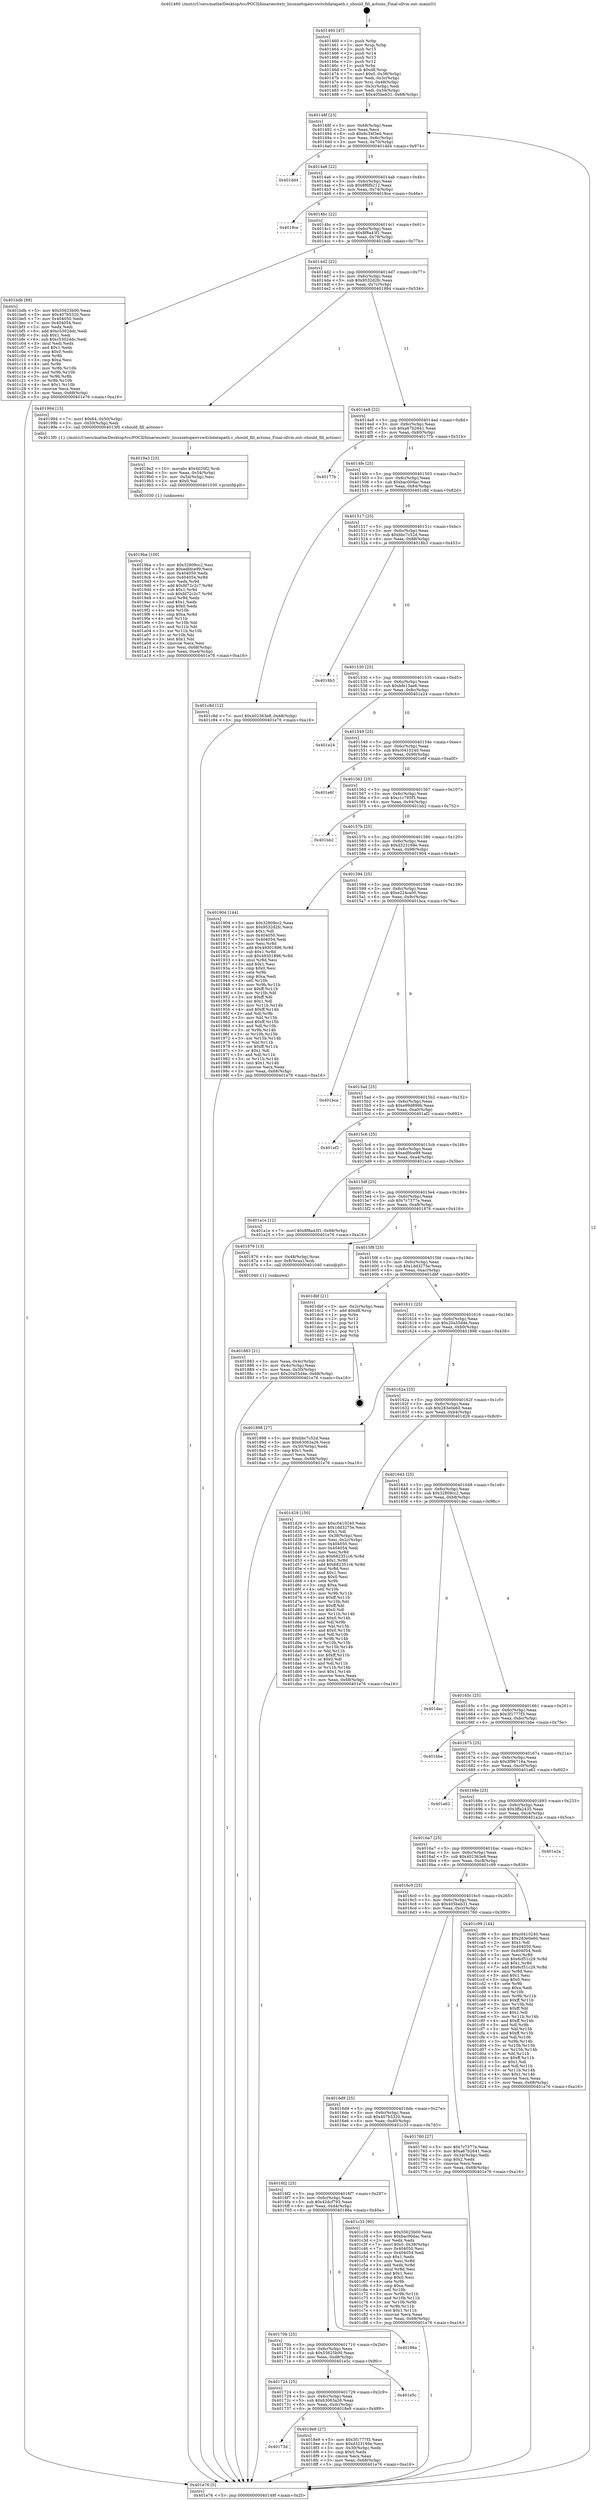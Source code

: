 digraph "0x401460" {
  label = "0x401460 (/mnt/c/Users/mathe/Desktop/tcc/POCII/binaries/extr_linuxnetopenvswitchdatapath.c_should_fill_actions_Final-ollvm.out::main(0))"
  labelloc = "t"
  node[shape=record]

  Entry [label="",width=0.3,height=0.3,shape=circle,fillcolor=black,style=filled]
  "0x40148f" [label="{
     0x40148f [23]\l
     | [instrs]\l
     &nbsp;&nbsp;0x40148f \<+3\>: mov -0x68(%rbp),%eax\l
     &nbsp;&nbsp;0x401492 \<+2\>: mov %eax,%ecx\l
     &nbsp;&nbsp;0x401494 \<+6\>: sub $0x8c34f3e0,%ecx\l
     &nbsp;&nbsp;0x40149a \<+3\>: mov %eax,-0x6c(%rbp)\l
     &nbsp;&nbsp;0x40149d \<+3\>: mov %ecx,-0x70(%rbp)\l
     &nbsp;&nbsp;0x4014a0 \<+6\>: je 0000000000401dd4 \<main+0x974\>\l
  }"]
  "0x401dd4" [label="{
     0x401dd4\l
  }", style=dashed]
  "0x4014a6" [label="{
     0x4014a6 [22]\l
     | [instrs]\l
     &nbsp;&nbsp;0x4014a6 \<+5\>: jmp 00000000004014ab \<main+0x4b\>\l
     &nbsp;&nbsp;0x4014ab \<+3\>: mov -0x6c(%rbp),%eax\l
     &nbsp;&nbsp;0x4014ae \<+5\>: sub $0x8f6fb212,%eax\l
     &nbsp;&nbsp;0x4014b3 \<+3\>: mov %eax,-0x74(%rbp)\l
     &nbsp;&nbsp;0x4014b6 \<+6\>: je 00000000004018ce \<main+0x46e\>\l
  }"]
  Exit [label="",width=0.3,height=0.3,shape=circle,fillcolor=black,style=filled,peripheries=2]
  "0x4018ce" [label="{
     0x4018ce\l
  }", style=dashed]
  "0x4014bc" [label="{
     0x4014bc [22]\l
     | [instrs]\l
     &nbsp;&nbsp;0x4014bc \<+5\>: jmp 00000000004014c1 \<main+0x61\>\l
     &nbsp;&nbsp;0x4014c1 \<+3\>: mov -0x6c(%rbp),%eax\l
     &nbsp;&nbsp;0x4014c4 \<+5\>: sub $0x8f8a43f1,%eax\l
     &nbsp;&nbsp;0x4014c9 \<+3\>: mov %eax,-0x78(%rbp)\l
     &nbsp;&nbsp;0x4014cc \<+6\>: je 0000000000401bdb \<main+0x77b\>\l
  }"]
  "0x4019ba" [label="{
     0x4019ba [100]\l
     | [instrs]\l
     &nbsp;&nbsp;0x4019ba \<+5\>: mov $0x32809cc2,%esi\l
     &nbsp;&nbsp;0x4019bf \<+5\>: mov $0xedfdce99,%ecx\l
     &nbsp;&nbsp;0x4019c4 \<+7\>: mov 0x404050,%edx\l
     &nbsp;&nbsp;0x4019cb \<+8\>: mov 0x404054,%r8d\l
     &nbsp;&nbsp;0x4019d3 \<+3\>: mov %edx,%r9d\l
     &nbsp;&nbsp;0x4019d6 \<+7\>: add $0xfd72c2c7,%r9d\l
     &nbsp;&nbsp;0x4019dd \<+4\>: sub $0x1,%r9d\l
     &nbsp;&nbsp;0x4019e1 \<+7\>: sub $0xfd72c2c7,%r9d\l
     &nbsp;&nbsp;0x4019e8 \<+4\>: imul %r9d,%edx\l
     &nbsp;&nbsp;0x4019ec \<+3\>: and $0x1,%edx\l
     &nbsp;&nbsp;0x4019ef \<+3\>: cmp $0x0,%edx\l
     &nbsp;&nbsp;0x4019f2 \<+4\>: sete %r10b\l
     &nbsp;&nbsp;0x4019f6 \<+4\>: cmp $0xa,%r8d\l
     &nbsp;&nbsp;0x4019fa \<+4\>: setl %r11b\l
     &nbsp;&nbsp;0x4019fe \<+3\>: mov %r10b,%bl\l
     &nbsp;&nbsp;0x401a01 \<+3\>: and %r11b,%bl\l
     &nbsp;&nbsp;0x401a04 \<+3\>: xor %r11b,%r10b\l
     &nbsp;&nbsp;0x401a07 \<+3\>: or %r10b,%bl\l
     &nbsp;&nbsp;0x401a0a \<+3\>: test $0x1,%bl\l
     &nbsp;&nbsp;0x401a0d \<+3\>: cmovne %ecx,%esi\l
     &nbsp;&nbsp;0x401a10 \<+3\>: mov %esi,-0x68(%rbp)\l
     &nbsp;&nbsp;0x401a13 \<+6\>: mov %eax,-0xe4(%rbp)\l
     &nbsp;&nbsp;0x401a19 \<+5\>: jmp 0000000000401e76 \<main+0xa16\>\l
  }"]
  "0x401bdb" [label="{
     0x401bdb [88]\l
     | [instrs]\l
     &nbsp;&nbsp;0x401bdb \<+5\>: mov $0x55625b00,%eax\l
     &nbsp;&nbsp;0x401be0 \<+5\>: mov $0x407b5320,%ecx\l
     &nbsp;&nbsp;0x401be5 \<+7\>: mov 0x404050,%edx\l
     &nbsp;&nbsp;0x401bec \<+7\>: mov 0x404054,%esi\l
     &nbsp;&nbsp;0x401bf3 \<+2\>: mov %edx,%edi\l
     &nbsp;&nbsp;0x401bf5 \<+6\>: add $0xc5302ddc,%edi\l
     &nbsp;&nbsp;0x401bfb \<+3\>: sub $0x1,%edi\l
     &nbsp;&nbsp;0x401bfe \<+6\>: sub $0xc5302ddc,%edi\l
     &nbsp;&nbsp;0x401c04 \<+3\>: imul %edi,%edx\l
     &nbsp;&nbsp;0x401c07 \<+3\>: and $0x1,%edx\l
     &nbsp;&nbsp;0x401c0a \<+3\>: cmp $0x0,%edx\l
     &nbsp;&nbsp;0x401c0d \<+4\>: sete %r8b\l
     &nbsp;&nbsp;0x401c11 \<+3\>: cmp $0xa,%esi\l
     &nbsp;&nbsp;0x401c14 \<+4\>: setl %r9b\l
     &nbsp;&nbsp;0x401c18 \<+3\>: mov %r8b,%r10b\l
     &nbsp;&nbsp;0x401c1b \<+3\>: and %r9b,%r10b\l
     &nbsp;&nbsp;0x401c1e \<+3\>: xor %r9b,%r8b\l
     &nbsp;&nbsp;0x401c21 \<+3\>: or %r8b,%r10b\l
     &nbsp;&nbsp;0x401c24 \<+4\>: test $0x1,%r10b\l
     &nbsp;&nbsp;0x401c28 \<+3\>: cmovne %ecx,%eax\l
     &nbsp;&nbsp;0x401c2b \<+3\>: mov %eax,-0x68(%rbp)\l
     &nbsp;&nbsp;0x401c2e \<+5\>: jmp 0000000000401e76 \<main+0xa16\>\l
  }"]
  "0x4014d2" [label="{
     0x4014d2 [22]\l
     | [instrs]\l
     &nbsp;&nbsp;0x4014d2 \<+5\>: jmp 00000000004014d7 \<main+0x77\>\l
     &nbsp;&nbsp;0x4014d7 \<+3\>: mov -0x6c(%rbp),%eax\l
     &nbsp;&nbsp;0x4014da \<+5\>: sub $0x9532d2fc,%eax\l
     &nbsp;&nbsp;0x4014df \<+3\>: mov %eax,-0x7c(%rbp)\l
     &nbsp;&nbsp;0x4014e2 \<+6\>: je 0000000000401994 \<main+0x534\>\l
  }"]
  "0x4019a3" [label="{
     0x4019a3 [23]\l
     | [instrs]\l
     &nbsp;&nbsp;0x4019a3 \<+10\>: movabs $0x4020f2,%rdi\l
     &nbsp;&nbsp;0x4019ad \<+3\>: mov %eax,-0x54(%rbp)\l
     &nbsp;&nbsp;0x4019b0 \<+3\>: mov -0x54(%rbp),%esi\l
     &nbsp;&nbsp;0x4019b3 \<+2\>: mov $0x0,%al\l
     &nbsp;&nbsp;0x4019b5 \<+5\>: call 0000000000401030 \<printf@plt\>\l
     | [calls]\l
     &nbsp;&nbsp;0x401030 \{1\} (unknown)\l
  }"]
  "0x401994" [label="{
     0x401994 [15]\l
     | [instrs]\l
     &nbsp;&nbsp;0x401994 \<+7\>: movl $0x64,-0x50(%rbp)\l
     &nbsp;&nbsp;0x40199b \<+3\>: mov -0x50(%rbp),%edi\l
     &nbsp;&nbsp;0x40199e \<+5\>: call 00000000004013f0 \<should_fill_actions\>\l
     | [calls]\l
     &nbsp;&nbsp;0x4013f0 \{1\} (/mnt/c/Users/mathe/Desktop/tcc/POCII/binaries/extr_linuxnetopenvswitchdatapath.c_should_fill_actions_Final-ollvm.out::should_fill_actions)\l
  }"]
  "0x4014e8" [label="{
     0x4014e8 [22]\l
     | [instrs]\l
     &nbsp;&nbsp;0x4014e8 \<+5\>: jmp 00000000004014ed \<main+0x8d\>\l
     &nbsp;&nbsp;0x4014ed \<+3\>: mov -0x6c(%rbp),%eax\l
     &nbsp;&nbsp;0x4014f0 \<+5\>: sub $0xa67b2641,%eax\l
     &nbsp;&nbsp;0x4014f5 \<+3\>: mov %eax,-0x80(%rbp)\l
     &nbsp;&nbsp;0x4014f8 \<+6\>: je 000000000040177b \<main+0x31b\>\l
  }"]
  "0x40173d" [label="{
     0x40173d\l
  }", style=dashed]
  "0x40177b" [label="{
     0x40177b\l
  }", style=dashed]
  "0x4014fe" [label="{
     0x4014fe [25]\l
     | [instrs]\l
     &nbsp;&nbsp;0x4014fe \<+5\>: jmp 0000000000401503 \<main+0xa3\>\l
     &nbsp;&nbsp;0x401503 \<+3\>: mov -0x6c(%rbp),%eax\l
     &nbsp;&nbsp;0x401506 \<+5\>: sub $0xbac00dac,%eax\l
     &nbsp;&nbsp;0x40150b \<+6\>: mov %eax,-0x84(%rbp)\l
     &nbsp;&nbsp;0x401511 \<+6\>: je 0000000000401c8d \<main+0x82d\>\l
  }"]
  "0x4018e9" [label="{
     0x4018e9 [27]\l
     | [instrs]\l
     &nbsp;&nbsp;0x4018e9 \<+5\>: mov $0x3f1777f3,%eax\l
     &nbsp;&nbsp;0x4018ee \<+5\>: mov $0xd323169e,%ecx\l
     &nbsp;&nbsp;0x4018f3 \<+3\>: mov -0x30(%rbp),%edx\l
     &nbsp;&nbsp;0x4018f6 \<+3\>: cmp $0x0,%edx\l
     &nbsp;&nbsp;0x4018f9 \<+3\>: cmove %ecx,%eax\l
     &nbsp;&nbsp;0x4018fc \<+3\>: mov %eax,-0x68(%rbp)\l
     &nbsp;&nbsp;0x4018ff \<+5\>: jmp 0000000000401e76 \<main+0xa16\>\l
  }"]
  "0x401c8d" [label="{
     0x401c8d [12]\l
     | [instrs]\l
     &nbsp;&nbsp;0x401c8d \<+7\>: movl $0x402363e8,-0x68(%rbp)\l
     &nbsp;&nbsp;0x401c94 \<+5\>: jmp 0000000000401e76 \<main+0xa16\>\l
  }"]
  "0x401517" [label="{
     0x401517 [25]\l
     | [instrs]\l
     &nbsp;&nbsp;0x401517 \<+5\>: jmp 000000000040151c \<main+0xbc\>\l
     &nbsp;&nbsp;0x40151c \<+3\>: mov -0x6c(%rbp),%eax\l
     &nbsp;&nbsp;0x40151f \<+5\>: sub $0xbbc7c52d,%eax\l
     &nbsp;&nbsp;0x401524 \<+6\>: mov %eax,-0x88(%rbp)\l
     &nbsp;&nbsp;0x40152a \<+6\>: je 00000000004018b3 \<main+0x453\>\l
  }"]
  "0x401724" [label="{
     0x401724 [25]\l
     | [instrs]\l
     &nbsp;&nbsp;0x401724 \<+5\>: jmp 0000000000401729 \<main+0x2c9\>\l
     &nbsp;&nbsp;0x401729 \<+3\>: mov -0x6c(%rbp),%eax\l
     &nbsp;&nbsp;0x40172c \<+5\>: sub $0x63063a26,%eax\l
     &nbsp;&nbsp;0x401731 \<+6\>: mov %eax,-0xdc(%rbp)\l
     &nbsp;&nbsp;0x401737 \<+6\>: je 00000000004018e9 \<main+0x489\>\l
  }"]
  "0x4018b3" [label="{
     0x4018b3\l
  }", style=dashed]
  "0x401530" [label="{
     0x401530 [25]\l
     | [instrs]\l
     &nbsp;&nbsp;0x401530 \<+5\>: jmp 0000000000401535 \<main+0xd5\>\l
     &nbsp;&nbsp;0x401535 \<+3\>: mov -0x6c(%rbp),%eax\l
     &nbsp;&nbsp;0x401538 \<+5\>: sub $0xbfe13ae6,%eax\l
     &nbsp;&nbsp;0x40153d \<+6\>: mov %eax,-0x8c(%rbp)\l
     &nbsp;&nbsp;0x401543 \<+6\>: je 0000000000401e24 \<main+0x9c4\>\l
  }"]
  "0x401e5c" [label="{
     0x401e5c\l
  }", style=dashed]
  "0x401e24" [label="{
     0x401e24\l
  }", style=dashed]
  "0x401549" [label="{
     0x401549 [25]\l
     | [instrs]\l
     &nbsp;&nbsp;0x401549 \<+5\>: jmp 000000000040154e \<main+0xee\>\l
     &nbsp;&nbsp;0x40154e \<+3\>: mov -0x6c(%rbp),%eax\l
     &nbsp;&nbsp;0x401551 \<+5\>: sub $0xc0410240,%eax\l
     &nbsp;&nbsp;0x401556 \<+6\>: mov %eax,-0x90(%rbp)\l
     &nbsp;&nbsp;0x40155c \<+6\>: je 0000000000401e6f \<main+0xa0f\>\l
  }"]
  "0x40170b" [label="{
     0x40170b [25]\l
     | [instrs]\l
     &nbsp;&nbsp;0x40170b \<+5\>: jmp 0000000000401710 \<main+0x2b0\>\l
     &nbsp;&nbsp;0x401710 \<+3\>: mov -0x6c(%rbp),%eax\l
     &nbsp;&nbsp;0x401713 \<+5\>: sub $0x55625b00,%eax\l
     &nbsp;&nbsp;0x401718 \<+6\>: mov %eax,-0xd8(%rbp)\l
     &nbsp;&nbsp;0x40171e \<+6\>: je 0000000000401e5c \<main+0x9fc\>\l
  }"]
  "0x401e6f" [label="{
     0x401e6f\l
  }", style=dashed]
  "0x401562" [label="{
     0x401562 [25]\l
     | [instrs]\l
     &nbsp;&nbsp;0x401562 \<+5\>: jmp 0000000000401567 \<main+0x107\>\l
     &nbsp;&nbsp;0x401567 \<+3\>: mov -0x6c(%rbp),%eax\l
     &nbsp;&nbsp;0x40156a \<+5\>: sub $0xc1c785f5,%eax\l
     &nbsp;&nbsp;0x40156f \<+6\>: mov %eax,-0x94(%rbp)\l
     &nbsp;&nbsp;0x401575 \<+6\>: je 0000000000401bb2 \<main+0x752\>\l
  }"]
  "0x40186a" [label="{
     0x40186a\l
  }", style=dashed]
  "0x401bb2" [label="{
     0x401bb2\l
  }", style=dashed]
  "0x40157b" [label="{
     0x40157b [25]\l
     | [instrs]\l
     &nbsp;&nbsp;0x40157b \<+5\>: jmp 0000000000401580 \<main+0x120\>\l
     &nbsp;&nbsp;0x401580 \<+3\>: mov -0x6c(%rbp),%eax\l
     &nbsp;&nbsp;0x401583 \<+5\>: sub $0xd323169e,%eax\l
     &nbsp;&nbsp;0x401588 \<+6\>: mov %eax,-0x98(%rbp)\l
     &nbsp;&nbsp;0x40158e \<+6\>: je 0000000000401904 \<main+0x4a4\>\l
  }"]
  "0x4016f2" [label="{
     0x4016f2 [25]\l
     | [instrs]\l
     &nbsp;&nbsp;0x4016f2 \<+5\>: jmp 00000000004016f7 \<main+0x297\>\l
     &nbsp;&nbsp;0x4016f7 \<+3\>: mov -0x6c(%rbp),%eax\l
     &nbsp;&nbsp;0x4016fa \<+5\>: sub $0x42dcf793,%eax\l
     &nbsp;&nbsp;0x4016ff \<+6\>: mov %eax,-0xd4(%rbp)\l
     &nbsp;&nbsp;0x401705 \<+6\>: je 000000000040186a \<main+0x40a\>\l
  }"]
  "0x401904" [label="{
     0x401904 [144]\l
     | [instrs]\l
     &nbsp;&nbsp;0x401904 \<+5\>: mov $0x32809cc2,%eax\l
     &nbsp;&nbsp;0x401909 \<+5\>: mov $0x9532d2fc,%ecx\l
     &nbsp;&nbsp;0x40190e \<+2\>: mov $0x1,%dl\l
     &nbsp;&nbsp;0x401910 \<+7\>: mov 0x404050,%esi\l
     &nbsp;&nbsp;0x401917 \<+7\>: mov 0x404054,%edi\l
     &nbsp;&nbsp;0x40191e \<+3\>: mov %esi,%r8d\l
     &nbsp;&nbsp;0x401921 \<+7\>: add $0x49301896,%r8d\l
     &nbsp;&nbsp;0x401928 \<+4\>: sub $0x1,%r8d\l
     &nbsp;&nbsp;0x40192c \<+7\>: sub $0x49301896,%r8d\l
     &nbsp;&nbsp;0x401933 \<+4\>: imul %r8d,%esi\l
     &nbsp;&nbsp;0x401937 \<+3\>: and $0x1,%esi\l
     &nbsp;&nbsp;0x40193a \<+3\>: cmp $0x0,%esi\l
     &nbsp;&nbsp;0x40193d \<+4\>: sete %r9b\l
     &nbsp;&nbsp;0x401941 \<+3\>: cmp $0xa,%edi\l
     &nbsp;&nbsp;0x401944 \<+4\>: setl %r10b\l
     &nbsp;&nbsp;0x401948 \<+3\>: mov %r9b,%r11b\l
     &nbsp;&nbsp;0x40194b \<+4\>: xor $0xff,%r11b\l
     &nbsp;&nbsp;0x40194f \<+3\>: mov %r10b,%bl\l
     &nbsp;&nbsp;0x401952 \<+3\>: xor $0xff,%bl\l
     &nbsp;&nbsp;0x401955 \<+3\>: xor $0x1,%dl\l
     &nbsp;&nbsp;0x401958 \<+3\>: mov %r11b,%r14b\l
     &nbsp;&nbsp;0x40195b \<+4\>: and $0xff,%r14b\l
     &nbsp;&nbsp;0x40195f \<+3\>: and %dl,%r9b\l
     &nbsp;&nbsp;0x401962 \<+3\>: mov %bl,%r15b\l
     &nbsp;&nbsp;0x401965 \<+4\>: and $0xff,%r15b\l
     &nbsp;&nbsp;0x401969 \<+3\>: and %dl,%r10b\l
     &nbsp;&nbsp;0x40196c \<+3\>: or %r9b,%r14b\l
     &nbsp;&nbsp;0x40196f \<+3\>: or %r10b,%r15b\l
     &nbsp;&nbsp;0x401972 \<+3\>: xor %r15b,%r14b\l
     &nbsp;&nbsp;0x401975 \<+3\>: or %bl,%r11b\l
     &nbsp;&nbsp;0x401978 \<+4\>: xor $0xff,%r11b\l
     &nbsp;&nbsp;0x40197c \<+3\>: or $0x1,%dl\l
     &nbsp;&nbsp;0x40197f \<+3\>: and %dl,%r11b\l
     &nbsp;&nbsp;0x401982 \<+3\>: or %r11b,%r14b\l
     &nbsp;&nbsp;0x401985 \<+4\>: test $0x1,%r14b\l
     &nbsp;&nbsp;0x401989 \<+3\>: cmovne %ecx,%eax\l
     &nbsp;&nbsp;0x40198c \<+3\>: mov %eax,-0x68(%rbp)\l
     &nbsp;&nbsp;0x40198f \<+5\>: jmp 0000000000401e76 \<main+0xa16\>\l
  }"]
  "0x401594" [label="{
     0x401594 [25]\l
     | [instrs]\l
     &nbsp;&nbsp;0x401594 \<+5\>: jmp 0000000000401599 \<main+0x139\>\l
     &nbsp;&nbsp;0x401599 \<+3\>: mov -0x6c(%rbp),%eax\l
     &nbsp;&nbsp;0x40159c \<+5\>: sub $0xe224ca00,%eax\l
     &nbsp;&nbsp;0x4015a1 \<+6\>: mov %eax,-0x9c(%rbp)\l
     &nbsp;&nbsp;0x4015a7 \<+6\>: je 0000000000401bca \<main+0x76a\>\l
  }"]
  "0x401c33" [label="{
     0x401c33 [90]\l
     | [instrs]\l
     &nbsp;&nbsp;0x401c33 \<+5\>: mov $0x55625b00,%eax\l
     &nbsp;&nbsp;0x401c38 \<+5\>: mov $0xbac00dac,%ecx\l
     &nbsp;&nbsp;0x401c3d \<+2\>: xor %edx,%edx\l
     &nbsp;&nbsp;0x401c3f \<+7\>: movl $0x0,-0x38(%rbp)\l
     &nbsp;&nbsp;0x401c46 \<+7\>: mov 0x404050,%esi\l
     &nbsp;&nbsp;0x401c4d \<+7\>: mov 0x404054,%edi\l
     &nbsp;&nbsp;0x401c54 \<+3\>: sub $0x1,%edx\l
     &nbsp;&nbsp;0x401c57 \<+3\>: mov %esi,%r8d\l
     &nbsp;&nbsp;0x401c5a \<+3\>: add %edx,%r8d\l
     &nbsp;&nbsp;0x401c5d \<+4\>: imul %r8d,%esi\l
     &nbsp;&nbsp;0x401c61 \<+3\>: and $0x1,%esi\l
     &nbsp;&nbsp;0x401c64 \<+3\>: cmp $0x0,%esi\l
     &nbsp;&nbsp;0x401c67 \<+4\>: sete %r9b\l
     &nbsp;&nbsp;0x401c6b \<+3\>: cmp $0xa,%edi\l
     &nbsp;&nbsp;0x401c6e \<+4\>: setl %r10b\l
     &nbsp;&nbsp;0x401c72 \<+3\>: mov %r9b,%r11b\l
     &nbsp;&nbsp;0x401c75 \<+3\>: and %r10b,%r11b\l
     &nbsp;&nbsp;0x401c78 \<+3\>: xor %r10b,%r9b\l
     &nbsp;&nbsp;0x401c7b \<+3\>: or %r9b,%r11b\l
     &nbsp;&nbsp;0x401c7e \<+4\>: test $0x1,%r11b\l
     &nbsp;&nbsp;0x401c82 \<+3\>: cmovne %ecx,%eax\l
     &nbsp;&nbsp;0x401c85 \<+3\>: mov %eax,-0x68(%rbp)\l
     &nbsp;&nbsp;0x401c88 \<+5\>: jmp 0000000000401e76 \<main+0xa16\>\l
  }"]
  "0x401bca" [label="{
     0x401bca\l
  }", style=dashed]
  "0x4015ad" [label="{
     0x4015ad [25]\l
     | [instrs]\l
     &nbsp;&nbsp;0x4015ad \<+5\>: jmp 00000000004015b2 \<main+0x152\>\l
     &nbsp;&nbsp;0x4015b2 \<+3\>: mov -0x6c(%rbp),%eax\l
     &nbsp;&nbsp;0x4015b5 \<+5\>: sub $0xe99d899b,%eax\l
     &nbsp;&nbsp;0x4015ba \<+6\>: mov %eax,-0xa0(%rbp)\l
     &nbsp;&nbsp;0x4015c0 \<+6\>: je 0000000000401af2 \<main+0x692\>\l
  }"]
  "0x401883" [label="{
     0x401883 [21]\l
     | [instrs]\l
     &nbsp;&nbsp;0x401883 \<+3\>: mov %eax,-0x4c(%rbp)\l
     &nbsp;&nbsp;0x401886 \<+3\>: mov -0x4c(%rbp),%eax\l
     &nbsp;&nbsp;0x401889 \<+3\>: mov %eax,-0x30(%rbp)\l
     &nbsp;&nbsp;0x40188c \<+7\>: movl $0x20a55d4e,-0x68(%rbp)\l
     &nbsp;&nbsp;0x401893 \<+5\>: jmp 0000000000401e76 \<main+0xa16\>\l
  }"]
  "0x401af2" [label="{
     0x401af2\l
  }", style=dashed]
  "0x4015c6" [label="{
     0x4015c6 [25]\l
     | [instrs]\l
     &nbsp;&nbsp;0x4015c6 \<+5\>: jmp 00000000004015cb \<main+0x16b\>\l
     &nbsp;&nbsp;0x4015cb \<+3\>: mov -0x6c(%rbp),%eax\l
     &nbsp;&nbsp;0x4015ce \<+5\>: sub $0xedfdce99,%eax\l
     &nbsp;&nbsp;0x4015d3 \<+6\>: mov %eax,-0xa4(%rbp)\l
     &nbsp;&nbsp;0x4015d9 \<+6\>: je 0000000000401a1e \<main+0x5be\>\l
  }"]
  "0x401460" [label="{
     0x401460 [47]\l
     | [instrs]\l
     &nbsp;&nbsp;0x401460 \<+1\>: push %rbp\l
     &nbsp;&nbsp;0x401461 \<+3\>: mov %rsp,%rbp\l
     &nbsp;&nbsp;0x401464 \<+2\>: push %r15\l
     &nbsp;&nbsp;0x401466 \<+2\>: push %r14\l
     &nbsp;&nbsp;0x401468 \<+2\>: push %r13\l
     &nbsp;&nbsp;0x40146a \<+2\>: push %r12\l
     &nbsp;&nbsp;0x40146c \<+1\>: push %rbx\l
     &nbsp;&nbsp;0x40146d \<+7\>: sub $0xd8,%rsp\l
     &nbsp;&nbsp;0x401474 \<+7\>: movl $0x0,-0x38(%rbp)\l
     &nbsp;&nbsp;0x40147b \<+3\>: mov %edi,-0x3c(%rbp)\l
     &nbsp;&nbsp;0x40147e \<+4\>: mov %rsi,-0x48(%rbp)\l
     &nbsp;&nbsp;0x401482 \<+3\>: mov -0x3c(%rbp),%edi\l
     &nbsp;&nbsp;0x401485 \<+3\>: mov %edi,-0x34(%rbp)\l
     &nbsp;&nbsp;0x401488 \<+7\>: movl $0x405beb31,-0x68(%rbp)\l
  }"]
  "0x401a1e" [label="{
     0x401a1e [12]\l
     | [instrs]\l
     &nbsp;&nbsp;0x401a1e \<+7\>: movl $0x8f8a43f1,-0x68(%rbp)\l
     &nbsp;&nbsp;0x401a25 \<+5\>: jmp 0000000000401e76 \<main+0xa16\>\l
  }"]
  "0x4015df" [label="{
     0x4015df [25]\l
     | [instrs]\l
     &nbsp;&nbsp;0x4015df \<+5\>: jmp 00000000004015e4 \<main+0x184\>\l
     &nbsp;&nbsp;0x4015e4 \<+3\>: mov -0x6c(%rbp),%eax\l
     &nbsp;&nbsp;0x4015e7 \<+5\>: sub $0x7c7377e,%eax\l
     &nbsp;&nbsp;0x4015ec \<+6\>: mov %eax,-0xa8(%rbp)\l
     &nbsp;&nbsp;0x4015f2 \<+6\>: je 0000000000401876 \<main+0x416\>\l
  }"]
  "0x401e76" [label="{
     0x401e76 [5]\l
     | [instrs]\l
     &nbsp;&nbsp;0x401e76 \<+5\>: jmp 000000000040148f \<main+0x2f\>\l
  }"]
  "0x401876" [label="{
     0x401876 [13]\l
     | [instrs]\l
     &nbsp;&nbsp;0x401876 \<+4\>: mov -0x48(%rbp),%rax\l
     &nbsp;&nbsp;0x40187a \<+4\>: mov 0x8(%rax),%rdi\l
     &nbsp;&nbsp;0x40187e \<+5\>: call 0000000000401040 \<atoi@plt\>\l
     | [calls]\l
     &nbsp;&nbsp;0x401040 \{1\} (unknown)\l
  }"]
  "0x4015f8" [label="{
     0x4015f8 [25]\l
     | [instrs]\l
     &nbsp;&nbsp;0x4015f8 \<+5\>: jmp 00000000004015fd \<main+0x19d\>\l
     &nbsp;&nbsp;0x4015fd \<+3\>: mov -0x6c(%rbp),%eax\l
     &nbsp;&nbsp;0x401600 \<+5\>: sub $0x1dd3275e,%eax\l
     &nbsp;&nbsp;0x401605 \<+6\>: mov %eax,-0xac(%rbp)\l
     &nbsp;&nbsp;0x40160b \<+6\>: je 0000000000401dbf \<main+0x95f\>\l
  }"]
  "0x4016d9" [label="{
     0x4016d9 [25]\l
     | [instrs]\l
     &nbsp;&nbsp;0x4016d9 \<+5\>: jmp 00000000004016de \<main+0x27e\>\l
     &nbsp;&nbsp;0x4016de \<+3\>: mov -0x6c(%rbp),%eax\l
     &nbsp;&nbsp;0x4016e1 \<+5\>: sub $0x407b5320,%eax\l
     &nbsp;&nbsp;0x4016e6 \<+6\>: mov %eax,-0xd0(%rbp)\l
     &nbsp;&nbsp;0x4016ec \<+6\>: je 0000000000401c33 \<main+0x7d3\>\l
  }"]
  "0x401dbf" [label="{
     0x401dbf [21]\l
     | [instrs]\l
     &nbsp;&nbsp;0x401dbf \<+3\>: mov -0x2c(%rbp),%eax\l
     &nbsp;&nbsp;0x401dc2 \<+7\>: add $0xd8,%rsp\l
     &nbsp;&nbsp;0x401dc9 \<+1\>: pop %rbx\l
     &nbsp;&nbsp;0x401dca \<+2\>: pop %r12\l
     &nbsp;&nbsp;0x401dcc \<+2\>: pop %r13\l
     &nbsp;&nbsp;0x401dce \<+2\>: pop %r14\l
     &nbsp;&nbsp;0x401dd0 \<+2\>: pop %r15\l
     &nbsp;&nbsp;0x401dd2 \<+1\>: pop %rbp\l
     &nbsp;&nbsp;0x401dd3 \<+1\>: ret\l
  }"]
  "0x401611" [label="{
     0x401611 [25]\l
     | [instrs]\l
     &nbsp;&nbsp;0x401611 \<+5\>: jmp 0000000000401616 \<main+0x1b6\>\l
     &nbsp;&nbsp;0x401616 \<+3\>: mov -0x6c(%rbp),%eax\l
     &nbsp;&nbsp;0x401619 \<+5\>: sub $0x20a55d4e,%eax\l
     &nbsp;&nbsp;0x40161e \<+6\>: mov %eax,-0xb0(%rbp)\l
     &nbsp;&nbsp;0x401624 \<+6\>: je 0000000000401898 \<main+0x438\>\l
  }"]
  "0x401760" [label="{
     0x401760 [27]\l
     | [instrs]\l
     &nbsp;&nbsp;0x401760 \<+5\>: mov $0x7c7377e,%eax\l
     &nbsp;&nbsp;0x401765 \<+5\>: mov $0xa67b2641,%ecx\l
     &nbsp;&nbsp;0x40176a \<+3\>: mov -0x34(%rbp),%edx\l
     &nbsp;&nbsp;0x40176d \<+3\>: cmp $0x2,%edx\l
     &nbsp;&nbsp;0x401770 \<+3\>: cmovne %ecx,%eax\l
     &nbsp;&nbsp;0x401773 \<+3\>: mov %eax,-0x68(%rbp)\l
     &nbsp;&nbsp;0x401776 \<+5\>: jmp 0000000000401e76 \<main+0xa16\>\l
  }"]
  "0x401898" [label="{
     0x401898 [27]\l
     | [instrs]\l
     &nbsp;&nbsp;0x401898 \<+5\>: mov $0xbbc7c52d,%eax\l
     &nbsp;&nbsp;0x40189d \<+5\>: mov $0x63063a26,%ecx\l
     &nbsp;&nbsp;0x4018a2 \<+3\>: mov -0x30(%rbp),%edx\l
     &nbsp;&nbsp;0x4018a5 \<+3\>: cmp $0x1,%edx\l
     &nbsp;&nbsp;0x4018a8 \<+3\>: cmovl %ecx,%eax\l
     &nbsp;&nbsp;0x4018ab \<+3\>: mov %eax,-0x68(%rbp)\l
     &nbsp;&nbsp;0x4018ae \<+5\>: jmp 0000000000401e76 \<main+0xa16\>\l
  }"]
  "0x40162a" [label="{
     0x40162a [25]\l
     | [instrs]\l
     &nbsp;&nbsp;0x40162a \<+5\>: jmp 000000000040162f \<main+0x1cf\>\l
     &nbsp;&nbsp;0x40162f \<+3\>: mov -0x6c(%rbp),%eax\l
     &nbsp;&nbsp;0x401632 \<+5\>: sub $0x283e0e60,%eax\l
     &nbsp;&nbsp;0x401637 \<+6\>: mov %eax,-0xb4(%rbp)\l
     &nbsp;&nbsp;0x40163d \<+6\>: je 0000000000401d29 \<main+0x8c9\>\l
  }"]
  "0x4016c0" [label="{
     0x4016c0 [25]\l
     | [instrs]\l
     &nbsp;&nbsp;0x4016c0 \<+5\>: jmp 00000000004016c5 \<main+0x265\>\l
     &nbsp;&nbsp;0x4016c5 \<+3\>: mov -0x6c(%rbp),%eax\l
     &nbsp;&nbsp;0x4016c8 \<+5\>: sub $0x405beb31,%eax\l
     &nbsp;&nbsp;0x4016cd \<+6\>: mov %eax,-0xcc(%rbp)\l
     &nbsp;&nbsp;0x4016d3 \<+6\>: je 0000000000401760 \<main+0x300\>\l
  }"]
  "0x401d29" [label="{
     0x401d29 [150]\l
     | [instrs]\l
     &nbsp;&nbsp;0x401d29 \<+5\>: mov $0xc0410240,%eax\l
     &nbsp;&nbsp;0x401d2e \<+5\>: mov $0x1dd3275e,%ecx\l
     &nbsp;&nbsp;0x401d33 \<+2\>: mov $0x1,%dl\l
     &nbsp;&nbsp;0x401d35 \<+3\>: mov -0x38(%rbp),%esi\l
     &nbsp;&nbsp;0x401d38 \<+3\>: mov %esi,-0x2c(%rbp)\l
     &nbsp;&nbsp;0x401d3b \<+7\>: mov 0x404050,%esi\l
     &nbsp;&nbsp;0x401d42 \<+7\>: mov 0x404054,%edi\l
     &nbsp;&nbsp;0x401d49 \<+3\>: mov %esi,%r8d\l
     &nbsp;&nbsp;0x401d4c \<+7\>: sub $0x682351c6,%r8d\l
     &nbsp;&nbsp;0x401d53 \<+4\>: sub $0x1,%r8d\l
     &nbsp;&nbsp;0x401d57 \<+7\>: add $0x682351c6,%r8d\l
     &nbsp;&nbsp;0x401d5e \<+4\>: imul %r8d,%esi\l
     &nbsp;&nbsp;0x401d62 \<+3\>: and $0x1,%esi\l
     &nbsp;&nbsp;0x401d65 \<+3\>: cmp $0x0,%esi\l
     &nbsp;&nbsp;0x401d68 \<+4\>: sete %r9b\l
     &nbsp;&nbsp;0x401d6c \<+3\>: cmp $0xa,%edi\l
     &nbsp;&nbsp;0x401d6f \<+4\>: setl %r10b\l
     &nbsp;&nbsp;0x401d73 \<+3\>: mov %r9b,%r11b\l
     &nbsp;&nbsp;0x401d76 \<+4\>: xor $0xff,%r11b\l
     &nbsp;&nbsp;0x401d7a \<+3\>: mov %r10b,%bl\l
     &nbsp;&nbsp;0x401d7d \<+3\>: xor $0xff,%bl\l
     &nbsp;&nbsp;0x401d80 \<+3\>: xor $0x0,%dl\l
     &nbsp;&nbsp;0x401d83 \<+3\>: mov %r11b,%r14b\l
     &nbsp;&nbsp;0x401d86 \<+4\>: and $0x0,%r14b\l
     &nbsp;&nbsp;0x401d8a \<+3\>: and %dl,%r9b\l
     &nbsp;&nbsp;0x401d8d \<+3\>: mov %bl,%r15b\l
     &nbsp;&nbsp;0x401d90 \<+4\>: and $0x0,%r15b\l
     &nbsp;&nbsp;0x401d94 \<+3\>: and %dl,%r10b\l
     &nbsp;&nbsp;0x401d97 \<+3\>: or %r9b,%r14b\l
     &nbsp;&nbsp;0x401d9a \<+3\>: or %r10b,%r15b\l
     &nbsp;&nbsp;0x401d9d \<+3\>: xor %r15b,%r14b\l
     &nbsp;&nbsp;0x401da0 \<+3\>: or %bl,%r11b\l
     &nbsp;&nbsp;0x401da3 \<+4\>: xor $0xff,%r11b\l
     &nbsp;&nbsp;0x401da7 \<+3\>: or $0x0,%dl\l
     &nbsp;&nbsp;0x401daa \<+3\>: and %dl,%r11b\l
     &nbsp;&nbsp;0x401dad \<+3\>: or %r11b,%r14b\l
     &nbsp;&nbsp;0x401db0 \<+4\>: test $0x1,%r14b\l
     &nbsp;&nbsp;0x401db4 \<+3\>: cmovne %ecx,%eax\l
     &nbsp;&nbsp;0x401db7 \<+3\>: mov %eax,-0x68(%rbp)\l
     &nbsp;&nbsp;0x401dba \<+5\>: jmp 0000000000401e76 \<main+0xa16\>\l
  }"]
  "0x401643" [label="{
     0x401643 [25]\l
     | [instrs]\l
     &nbsp;&nbsp;0x401643 \<+5\>: jmp 0000000000401648 \<main+0x1e8\>\l
     &nbsp;&nbsp;0x401648 \<+3\>: mov -0x6c(%rbp),%eax\l
     &nbsp;&nbsp;0x40164b \<+5\>: sub $0x32809cc2,%eax\l
     &nbsp;&nbsp;0x401650 \<+6\>: mov %eax,-0xb8(%rbp)\l
     &nbsp;&nbsp;0x401656 \<+6\>: je 0000000000401dec \<main+0x98c\>\l
  }"]
  "0x401c99" [label="{
     0x401c99 [144]\l
     | [instrs]\l
     &nbsp;&nbsp;0x401c99 \<+5\>: mov $0xc0410240,%eax\l
     &nbsp;&nbsp;0x401c9e \<+5\>: mov $0x283e0e60,%ecx\l
     &nbsp;&nbsp;0x401ca3 \<+2\>: mov $0x1,%dl\l
     &nbsp;&nbsp;0x401ca5 \<+7\>: mov 0x404050,%esi\l
     &nbsp;&nbsp;0x401cac \<+7\>: mov 0x404054,%edi\l
     &nbsp;&nbsp;0x401cb3 \<+3\>: mov %esi,%r8d\l
     &nbsp;&nbsp;0x401cb6 \<+7\>: sub $0x6cf51c29,%r8d\l
     &nbsp;&nbsp;0x401cbd \<+4\>: sub $0x1,%r8d\l
     &nbsp;&nbsp;0x401cc1 \<+7\>: add $0x6cf51c29,%r8d\l
     &nbsp;&nbsp;0x401cc8 \<+4\>: imul %r8d,%esi\l
     &nbsp;&nbsp;0x401ccc \<+3\>: and $0x1,%esi\l
     &nbsp;&nbsp;0x401ccf \<+3\>: cmp $0x0,%esi\l
     &nbsp;&nbsp;0x401cd2 \<+4\>: sete %r9b\l
     &nbsp;&nbsp;0x401cd6 \<+3\>: cmp $0xa,%edi\l
     &nbsp;&nbsp;0x401cd9 \<+4\>: setl %r10b\l
     &nbsp;&nbsp;0x401cdd \<+3\>: mov %r9b,%r11b\l
     &nbsp;&nbsp;0x401ce0 \<+4\>: xor $0xff,%r11b\l
     &nbsp;&nbsp;0x401ce4 \<+3\>: mov %r10b,%bl\l
     &nbsp;&nbsp;0x401ce7 \<+3\>: xor $0xff,%bl\l
     &nbsp;&nbsp;0x401cea \<+3\>: xor $0x1,%dl\l
     &nbsp;&nbsp;0x401ced \<+3\>: mov %r11b,%r14b\l
     &nbsp;&nbsp;0x401cf0 \<+4\>: and $0xff,%r14b\l
     &nbsp;&nbsp;0x401cf4 \<+3\>: and %dl,%r9b\l
     &nbsp;&nbsp;0x401cf7 \<+3\>: mov %bl,%r15b\l
     &nbsp;&nbsp;0x401cfa \<+4\>: and $0xff,%r15b\l
     &nbsp;&nbsp;0x401cfe \<+3\>: and %dl,%r10b\l
     &nbsp;&nbsp;0x401d01 \<+3\>: or %r9b,%r14b\l
     &nbsp;&nbsp;0x401d04 \<+3\>: or %r10b,%r15b\l
     &nbsp;&nbsp;0x401d07 \<+3\>: xor %r15b,%r14b\l
     &nbsp;&nbsp;0x401d0a \<+3\>: or %bl,%r11b\l
     &nbsp;&nbsp;0x401d0d \<+4\>: xor $0xff,%r11b\l
     &nbsp;&nbsp;0x401d11 \<+3\>: or $0x1,%dl\l
     &nbsp;&nbsp;0x401d14 \<+3\>: and %dl,%r11b\l
     &nbsp;&nbsp;0x401d17 \<+3\>: or %r11b,%r14b\l
     &nbsp;&nbsp;0x401d1a \<+4\>: test $0x1,%r14b\l
     &nbsp;&nbsp;0x401d1e \<+3\>: cmovne %ecx,%eax\l
     &nbsp;&nbsp;0x401d21 \<+3\>: mov %eax,-0x68(%rbp)\l
     &nbsp;&nbsp;0x401d24 \<+5\>: jmp 0000000000401e76 \<main+0xa16\>\l
  }"]
  "0x401dec" [label="{
     0x401dec\l
  }", style=dashed]
  "0x40165c" [label="{
     0x40165c [25]\l
     | [instrs]\l
     &nbsp;&nbsp;0x40165c \<+5\>: jmp 0000000000401661 \<main+0x201\>\l
     &nbsp;&nbsp;0x401661 \<+3\>: mov -0x6c(%rbp),%eax\l
     &nbsp;&nbsp;0x401664 \<+5\>: sub $0x3f1777f3,%eax\l
     &nbsp;&nbsp;0x401669 \<+6\>: mov %eax,-0xbc(%rbp)\l
     &nbsp;&nbsp;0x40166f \<+6\>: je 0000000000401bbe \<main+0x75e\>\l
  }"]
  "0x4016a7" [label="{
     0x4016a7 [25]\l
     | [instrs]\l
     &nbsp;&nbsp;0x4016a7 \<+5\>: jmp 00000000004016ac \<main+0x24c\>\l
     &nbsp;&nbsp;0x4016ac \<+3\>: mov -0x6c(%rbp),%eax\l
     &nbsp;&nbsp;0x4016af \<+5\>: sub $0x402363e8,%eax\l
     &nbsp;&nbsp;0x4016b4 \<+6\>: mov %eax,-0xc8(%rbp)\l
     &nbsp;&nbsp;0x4016ba \<+6\>: je 0000000000401c99 \<main+0x839\>\l
  }"]
  "0x401bbe" [label="{
     0x401bbe\l
  }", style=dashed]
  "0x401675" [label="{
     0x401675 [25]\l
     | [instrs]\l
     &nbsp;&nbsp;0x401675 \<+5\>: jmp 000000000040167a \<main+0x21a\>\l
     &nbsp;&nbsp;0x40167a \<+3\>: mov -0x6c(%rbp),%eax\l
     &nbsp;&nbsp;0x40167d \<+5\>: sub $0x3f96716a,%eax\l
     &nbsp;&nbsp;0x401682 \<+6\>: mov %eax,-0xc0(%rbp)\l
     &nbsp;&nbsp;0x401688 \<+6\>: je 0000000000401a62 \<main+0x602\>\l
  }"]
  "0x401a2a" [label="{
     0x401a2a\l
  }", style=dashed]
  "0x401a62" [label="{
     0x401a62\l
  }", style=dashed]
  "0x40168e" [label="{
     0x40168e [25]\l
     | [instrs]\l
     &nbsp;&nbsp;0x40168e \<+5\>: jmp 0000000000401693 \<main+0x233\>\l
     &nbsp;&nbsp;0x401693 \<+3\>: mov -0x6c(%rbp),%eax\l
     &nbsp;&nbsp;0x401696 \<+5\>: sub $0x3ffa2435,%eax\l
     &nbsp;&nbsp;0x40169b \<+6\>: mov %eax,-0xc4(%rbp)\l
     &nbsp;&nbsp;0x4016a1 \<+6\>: je 0000000000401a2a \<main+0x5ca\>\l
  }"]
  Entry -> "0x401460" [label=" 1"]
  "0x40148f" -> "0x401dd4" [label=" 0"]
  "0x40148f" -> "0x4014a6" [label=" 13"]
  "0x401dbf" -> Exit [label=" 1"]
  "0x4014a6" -> "0x4018ce" [label=" 0"]
  "0x4014a6" -> "0x4014bc" [label=" 13"]
  "0x401d29" -> "0x401e76" [label=" 1"]
  "0x4014bc" -> "0x401bdb" [label=" 1"]
  "0x4014bc" -> "0x4014d2" [label=" 12"]
  "0x401c99" -> "0x401e76" [label=" 1"]
  "0x4014d2" -> "0x401994" [label=" 1"]
  "0x4014d2" -> "0x4014e8" [label=" 11"]
  "0x401c8d" -> "0x401e76" [label=" 1"]
  "0x4014e8" -> "0x40177b" [label=" 0"]
  "0x4014e8" -> "0x4014fe" [label=" 11"]
  "0x401c33" -> "0x401e76" [label=" 1"]
  "0x4014fe" -> "0x401c8d" [label=" 1"]
  "0x4014fe" -> "0x401517" [label=" 10"]
  "0x401bdb" -> "0x401e76" [label=" 1"]
  "0x401517" -> "0x4018b3" [label=" 0"]
  "0x401517" -> "0x401530" [label=" 10"]
  "0x4019ba" -> "0x401e76" [label=" 1"]
  "0x401530" -> "0x401e24" [label=" 0"]
  "0x401530" -> "0x401549" [label=" 10"]
  "0x4019a3" -> "0x4019ba" [label=" 1"]
  "0x401549" -> "0x401e6f" [label=" 0"]
  "0x401549" -> "0x401562" [label=" 10"]
  "0x401904" -> "0x401e76" [label=" 1"]
  "0x401562" -> "0x401bb2" [label=" 0"]
  "0x401562" -> "0x40157b" [label=" 10"]
  "0x4018e9" -> "0x401e76" [label=" 1"]
  "0x40157b" -> "0x401904" [label=" 1"]
  "0x40157b" -> "0x401594" [label=" 9"]
  "0x401724" -> "0x4018e9" [label=" 1"]
  "0x401594" -> "0x401bca" [label=" 0"]
  "0x401594" -> "0x4015ad" [label=" 9"]
  "0x401a1e" -> "0x401e76" [label=" 1"]
  "0x4015ad" -> "0x401af2" [label=" 0"]
  "0x4015ad" -> "0x4015c6" [label=" 9"]
  "0x40170b" -> "0x401e5c" [label=" 0"]
  "0x4015c6" -> "0x401a1e" [label=" 1"]
  "0x4015c6" -> "0x4015df" [label=" 8"]
  "0x401994" -> "0x4019a3" [label=" 1"]
  "0x4015df" -> "0x401876" [label=" 1"]
  "0x4015df" -> "0x4015f8" [label=" 7"]
  "0x4016f2" -> "0x40170b" [label=" 1"]
  "0x4015f8" -> "0x401dbf" [label=" 1"]
  "0x4015f8" -> "0x401611" [label=" 6"]
  "0x4016f2" -> "0x40186a" [label=" 0"]
  "0x401611" -> "0x401898" [label=" 1"]
  "0x401611" -> "0x40162a" [label=" 5"]
  "0x401724" -> "0x40173d" [label=" 0"]
  "0x40162a" -> "0x401d29" [label=" 1"]
  "0x40162a" -> "0x401643" [label=" 4"]
  "0x4016d9" -> "0x401c33" [label=" 1"]
  "0x401643" -> "0x401dec" [label=" 0"]
  "0x401643" -> "0x40165c" [label=" 4"]
  "0x40170b" -> "0x401724" [label=" 1"]
  "0x40165c" -> "0x401bbe" [label=" 0"]
  "0x40165c" -> "0x401675" [label=" 4"]
  "0x401883" -> "0x401e76" [label=" 1"]
  "0x401675" -> "0x401a62" [label=" 0"]
  "0x401675" -> "0x40168e" [label=" 4"]
  "0x401876" -> "0x401883" [label=" 1"]
  "0x40168e" -> "0x401a2a" [label=" 0"]
  "0x40168e" -> "0x4016a7" [label=" 4"]
  "0x401898" -> "0x401e76" [label=" 1"]
  "0x4016a7" -> "0x401c99" [label=" 1"]
  "0x4016a7" -> "0x4016c0" [label=" 3"]
  "0x4016d9" -> "0x4016f2" [label=" 1"]
  "0x4016c0" -> "0x401760" [label=" 1"]
  "0x4016c0" -> "0x4016d9" [label=" 2"]
  "0x401760" -> "0x401e76" [label=" 1"]
  "0x401460" -> "0x40148f" [label=" 1"]
  "0x401e76" -> "0x40148f" [label=" 12"]
}
